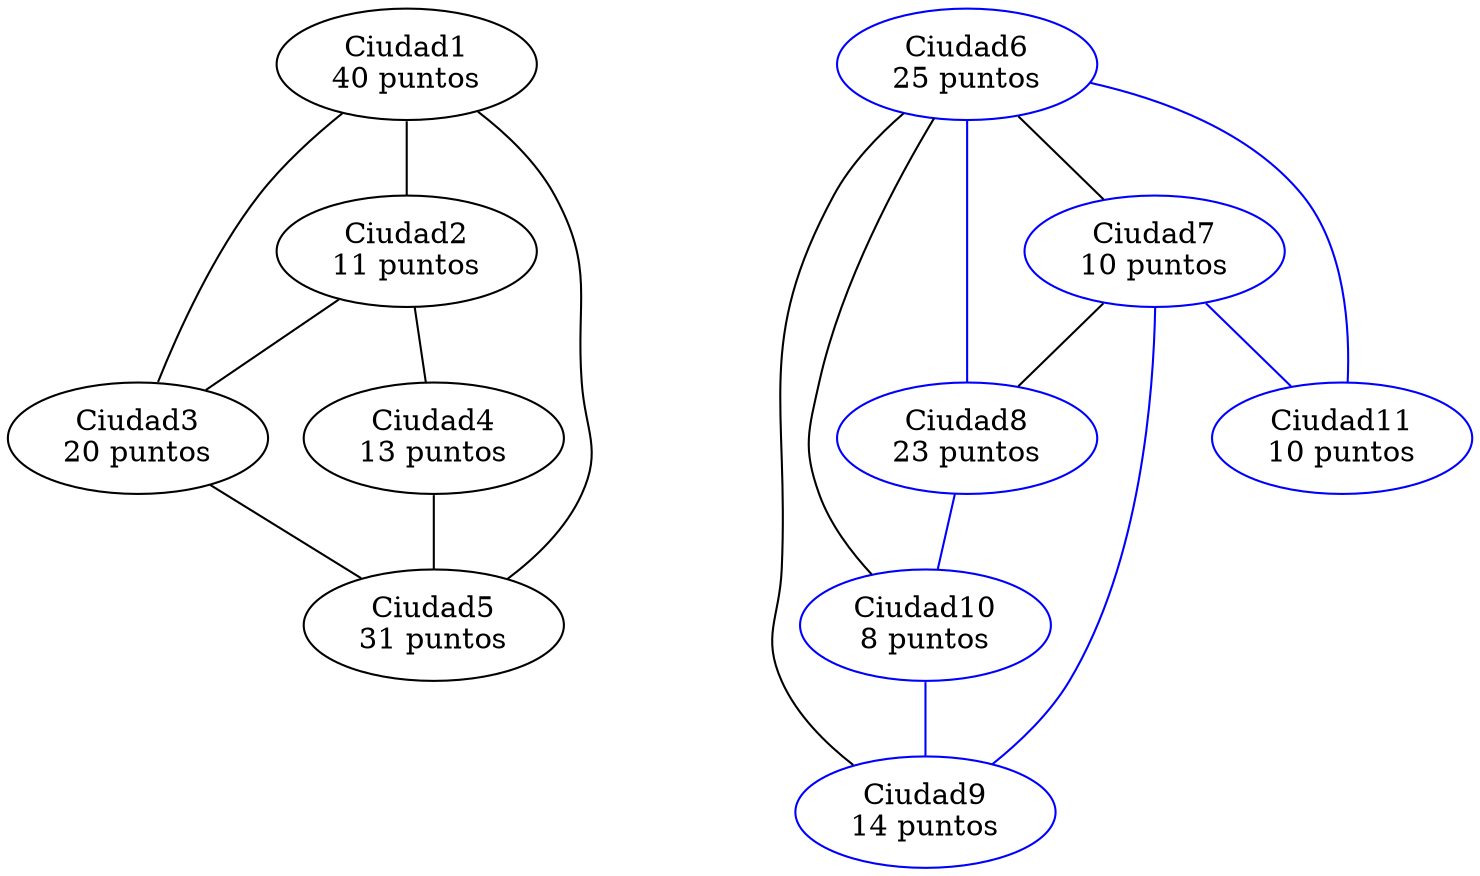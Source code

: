 strict graph G {
  1 [ label="Ciudad1\n40 puntos" ];
  2 [ label="Ciudad2\n11 puntos" ];
  3 [ label="Ciudad3\n20 puntos" ];
  4 [ label="Ciudad4\n13 puntos" ];
  5 [ label="Ciudad5\n31 puntos" ];
  6 [ color="blue" label="Ciudad6\n25 puntos" ];
  7 [ color="blue" label="Ciudad7\n10 puntos" ];
  8 [ color="blue" label="Ciudad8\n23 puntos" ];
  9 [ color="blue" label="Ciudad9\n14 puntos" ];
  10 [ color="blue" label="Ciudad10\n8 puntos" ];
  11 [ color="blue" label="Ciudad11\n10 puntos" ];
  1 -- 2 [ ];
  2 -- 3 [ ];
  3 -- 5 [ ];
  2 -- 4 [ ];
  4 -- 5 [ ];
  1 -- 3 [ ];
  5 -- 1 [ ];
  6 -- 8 [ color="blue" ];
  9 -- 6 [ ];
  8 -- 10 [ color="blue" ];
  10 -- 9 [ color="blue" ];
  6 -- 10 [ ];
  6 -- 7 [ ];
  7 -- 9 [ color="blue" ];
  7 -- 11 [ color="blue" ];
  11 -- 6 [ color="blue" ];
  7 -- 8 [ ];
}
